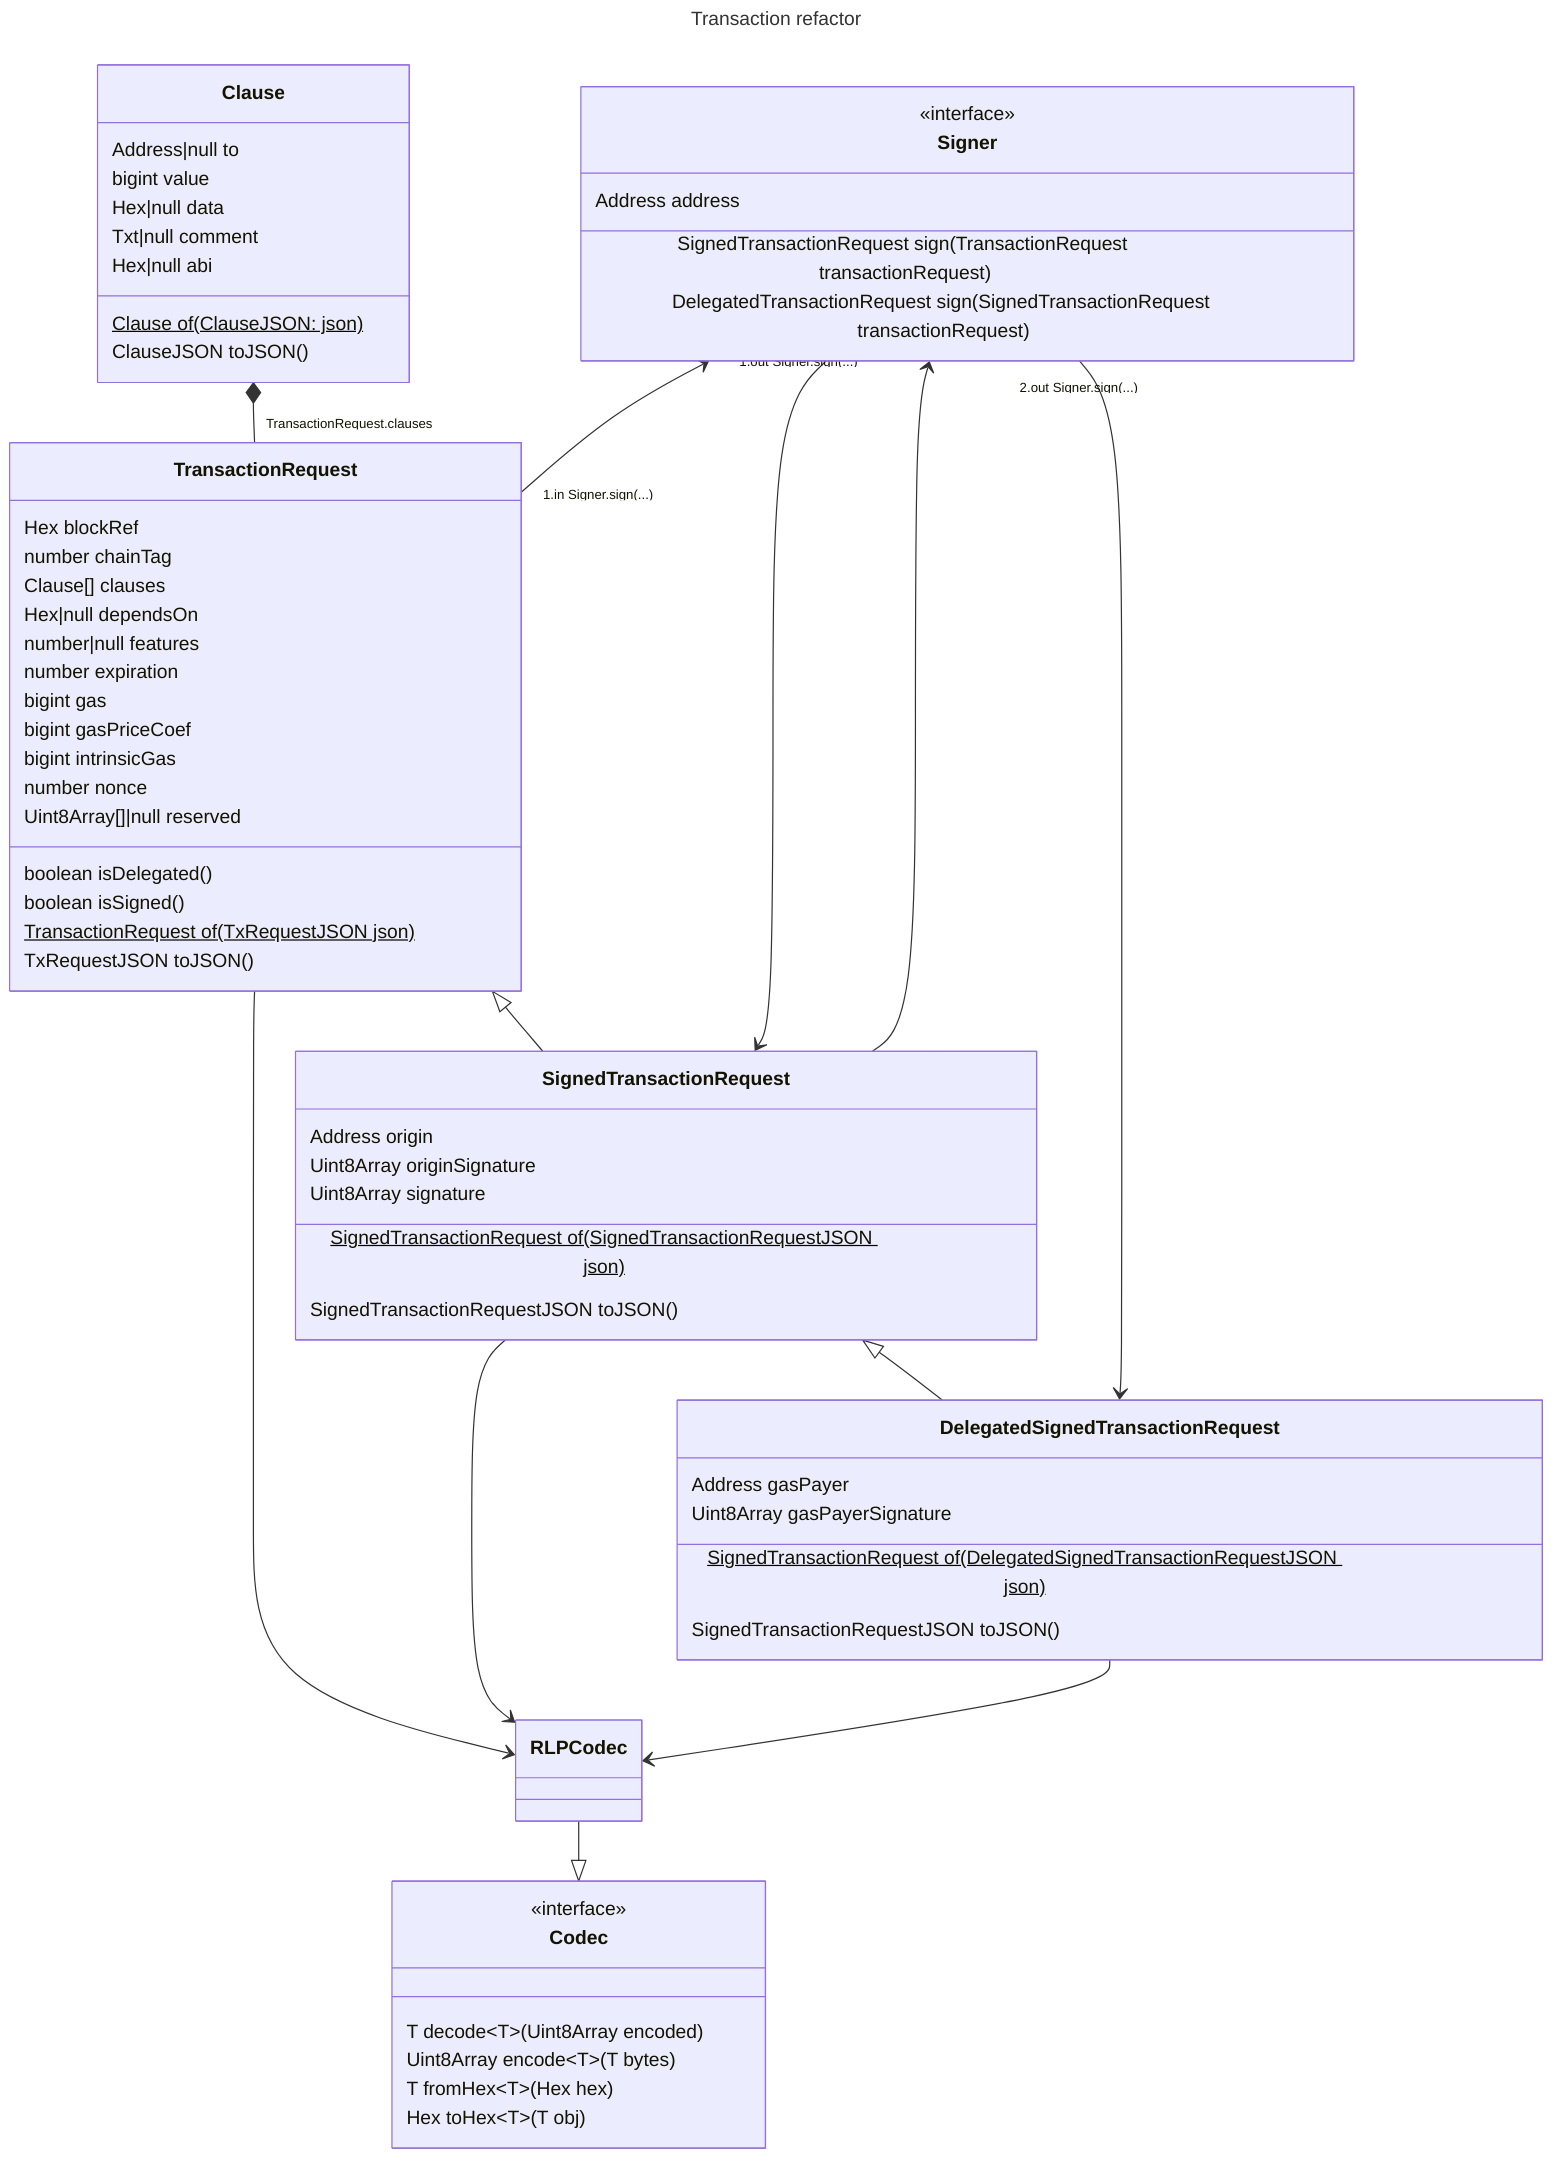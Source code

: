 ---
title: Transaction refactor
---
classDiagram
    class Clause {
        Address|null to
        bigint value
        Hex|null data
        Txt|null comment
        Hex|null abi
        Clause of(ClauseJSON: json)$
        ClauseJSON toJSON()
    }
    class Codec {
        <<interface>>
        T decode~T~(Uint8Array encoded)
        Uint8Array encode~T~(T bytes)
        T fromHex~T~(Hex hex)
        Hex toHex~T~(T obj)
    }
    class RLPCodec {

    }
    class Signer {
        <<interface>>
        Address address
        SignedTransactionRequest sign(TransactionRequest transactionRequest)
        DelegatedTransactionRequest sign(SignedTransactionRequest transactionRequest)
    }
    class SignedTransactionRequest {
        Address origin
        Uint8Array originSignature
        Uint8Array signature
        SignedTransactionRequest of(SignedTransactionRequestJSON json)$
        SignedTransactionRequestJSON toJSON()
    }
    class DelegatedSignedTransactionRequest {
        Address gasPayer
        Uint8Array gasPayerSignature
        SignedTransactionRequest of(DelegatedSignedTransactionRequestJSON json)$
        SignedTransactionRequestJSON toJSON()
    }
    class TransactionRequest {
        Hex blockRef
        number chainTag
        Clause[] clauses
        Hex|null dependsOn
    %% reserved.features
        number|null features
        number expiration
        bigint gas
        bigint gasPriceCoef
        bigint intrinsicGas
        number nonce
    %% reserved.unused
        Uint8Array[]|null reserved
    %% methods
        boolean isDelegated()
        boolean isSigned()
        TransactionRequest of(TxRequestJSON json)$
        TxRequestJSON toJSON()
    }
    RLPCodec --|> Codec
    Clause *-- "TransactionRequest.clauses" TransactionRequest
    TransactionRequest <|-- SignedTransactionRequest
    SignedTransactionRequest <|-- DelegatedSignedTransactionRequest
    Signer <-- "1.in Signer.sign(...) " TransactionRequest
    Signer "1.out Signer.sign(...)" --> SignedTransactionRequest
    Signer <-- "2.in Signer.sign(...)" SignedTransactionRequest
    Signer "2.out Signer.sign(...)" --> DelegatedSignedTransactionRequest
    TransactionRequest --> RLPCodec
    SignedTransactionRequest --> RLPCodec
    DelegatedSignedTransactionRequest --> RLPCodec